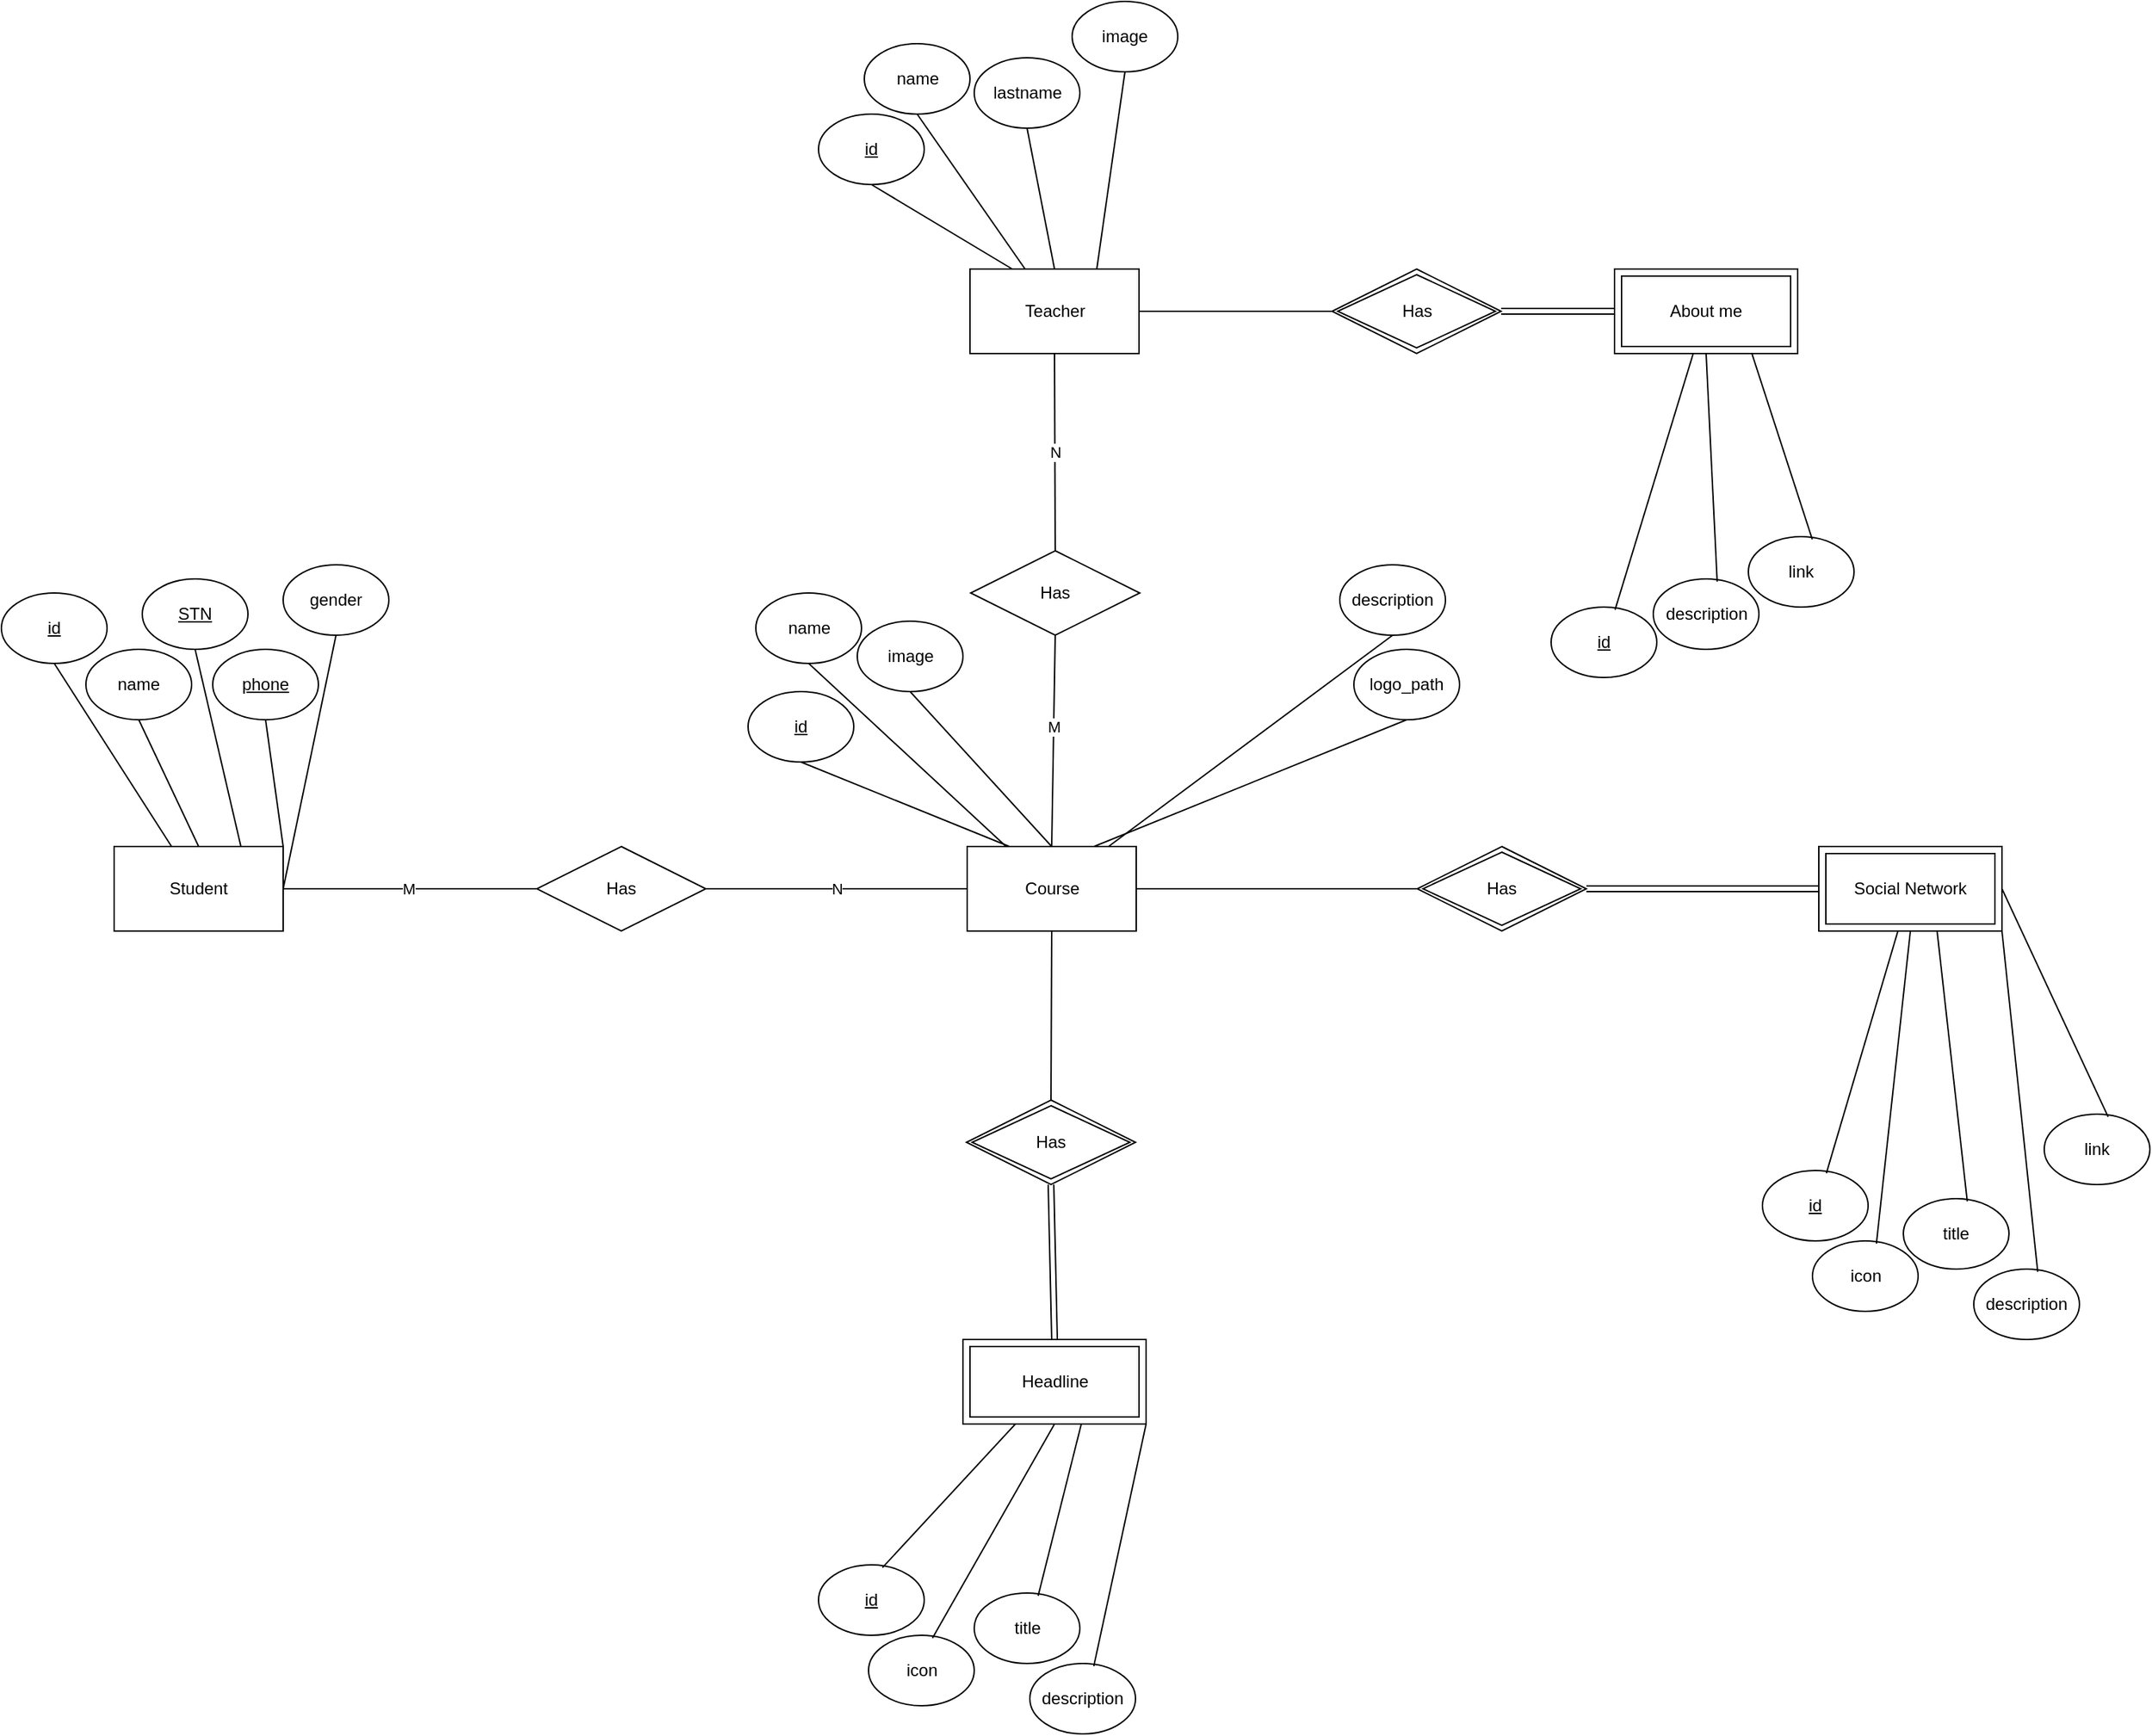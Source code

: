 <mxfile version="21.2.1" type="device">
  <diagram name="Page-1" id="o8IpC_fTmcIOQE4COAmG">
    <mxGraphModel dx="641" dy="1871" grid="1" gridSize="10" guides="1" tooltips="1" connect="1" arrows="1" fold="1" page="1" pageScale="1" pageWidth="850" pageHeight="1100" math="0" shadow="0">
      <root>
        <mxCell id="0" />
        <mxCell id="1" parent="0" />
        <mxCell id="NV1EVVWusitZP-XCyRed-3" value="Course" style="rounded=0;whiteSpace=wrap;html=1;" vertex="1" parent="1">
          <mxGeometry x="1665.5" y="200" width="120" height="60" as="geometry" />
        </mxCell>
        <mxCell id="NV1EVVWusitZP-XCyRed-4" value="id" style="ellipse;whiteSpace=wrap;html=1;fontStyle=4" vertex="1" parent="1">
          <mxGeometry x="1510" y="90" width="75" height="50" as="geometry" />
        </mxCell>
        <mxCell id="NV1EVVWusitZP-XCyRed-5" value="name" style="ellipse;whiteSpace=wrap;html=1;" vertex="1" parent="1">
          <mxGeometry x="1515.5" y="20" width="75" height="50" as="geometry" />
        </mxCell>
        <mxCell id="NV1EVVWusitZP-XCyRed-6" value="" style="endArrow=none;html=1;rounded=0;exitX=0.25;exitY=0;exitDx=0;exitDy=0;entryX=0.5;entryY=1;entryDx=0;entryDy=0;" edge="1" parent="1" source="NV1EVVWusitZP-XCyRed-3" target="NV1EVVWusitZP-XCyRed-4">
          <mxGeometry width="50" height="50" relative="1" as="geometry">
            <mxPoint x="1530" y="190" as="sourcePoint" />
            <mxPoint x="1580" y="140" as="targetPoint" />
          </mxGeometry>
        </mxCell>
        <mxCell id="NV1EVVWusitZP-XCyRed-7" value="" style="endArrow=none;html=1;rounded=0;entryX=0.5;entryY=1;entryDx=0;entryDy=0;" edge="1" parent="1" source="NV1EVVWusitZP-XCyRed-3" target="NV1EVVWusitZP-XCyRed-5">
          <mxGeometry width="50" height="50" relative="1" as="geometry">
            <mxPoint x="1740" y="190" as="sourcePoint" />
            <mxPoint x="1790" y="140" as="targetPoint" />
          </mxGeometry>
        </mxCell>
        <mxCell id="NV1EVVWusitZP-XCyRed-8" value="description" style="ellipse;whiteSpace=wrap;html=1;" vertex="1" parent="1">
          <mxGeometry x="1930" width="75" height="50" as="geometry" />
        </mxCell>
        <mxCell id="NV1EVVWusitZP-XCyRed-9" value="" style="endArrow=none;html=1;rounded=0;entryX=0.5;entryY=1;entryDx=0;entryDy=0;" edge="1" parent="1" target="NV1EVVWusitZP-XCyRed-8" source="NV1EVVWusitZP-XCyRed-3">
          <mxGeometry width="50" height="50" relative="1" as="geometry">
            <mxPoint x="1799" y="190" as="sourcePoint" />
            <mxPoint x="1865" y="130" as="targetPoint" />
          </mxGeometry>
        </mxCell>
        <mxCell id="NV1EVVWusitZP-XCyRed-14" value="logo_path" style="ellipse;whiteSpace=wrap;html=1;" vertex="1" parent="1">
          <mxGeometry x="1940" y="60" width="75" height="50" as="geometry" />
        </mxCell>
        <mxCell id="NV1EVVWusitZP-XCyRed-15" value="" style="endArrow=none;html=1;rounded=0;entryX=0.5;entryY=1;entryDx=0;entryDy=0;exitX=0.75;exitY=0;exitDx=0;exitDy=0;" edge="1" parent="1" target="NV1EVVWusitZP-XCyRed-14" source="NV1EVVWusitZP-XCyRed-3">
          <mxGeometry width="50" height="50" relative="1" as="geometry">
            <mxPoint x="1808" y="210" as="sourcePoint" />
            <mxPoint x="1940" y="140" as="targetPoint" />
          </mxGeometry>
        </mxCell>
        <mxCell id="NV1EVVWusitZP-XCyRed-16" value="image" style="ellipse;whiteSpace=wrap;html=1;" vertex="1" parent="1">
          <mxGeometry x="1587.5" y="40" width="75" height="50" as="geometry" />
        </mxCell>
        <mxCell id="NV1EVVWusitZP-XCyRed-17" value="" style="endArrow=none;html=1;rounded=0;entryX=0.5;entryY=1;entryDx=0;entryDy=0;exitX=0.5;exitY=0;exitDx=0;exitDy=0;" edge="1" parent="1" target="NV1EVVWusitZP-XCyRed-16" source="NV1EVVWusitZP-XCyRed-3">
          <mxGeometry width="50" height="50" relative="1" as="geometry">
            <mxPoint x="1653" y="110" as="sourcePoint" />
            <mxPoint x="1785" y="40" as="targetPoint" />
          </mxGeometry>
        </mxCell>
        <mxCell id="NV1EVVWusitZP-XCyRed-19" value="Headline" style="shape=ext;margin=3;double=1;whiteSpace=wrap;html=1;align=center;" vertex="1" parent="1">
          <mxGeometry x="1662.5" y="550" width="130" height="60" as="geometry" />
        </mxCell>
        <mxCell id="NV1EVVWusitZP-XCyRed-20" value="&lt;u&gt;id&lt;/u&gt;" style="ellipse;whiteSpace=wrap;html=1;" vertex="1" parent="1">
          <mxGeometry x="1560" y="710" width="75" height="50" as="geometry" />
        </mxCell>
        <mxCell id="NV1EVVWusitZP-XCyRed-21" value="" style="endArrow=none;html=1;rounded=0;entryX=0.605;entryY=0.039;entryDx=0;entryDy=0;entryPerimeter=0;" edge="1" parent="1" target="NV1EVVWusitZP-XCyRed-20" source="NV1EVVWusitZP-XCyRed-19">
          <mxGeometry width="50" height="50" relative="1" as="geometry">
            <mxPoint x="1583" y="840" as="sourcePoint" />
            <mxPoint x="1715" y="770" as="targetPoint" />
          </mxGeometry>
        </mxCell>
        <mxCell id="NV1EVVWusitZP-XCyRed-24" value="icon" style="ellipse;whiteSpace=wrap;html=1;" vertex="1" parent="1">
          <mxGeometry x="1595.5" y="760" width="75" height="50" as="geometry" />
        </mxCell>
        <mxCell id="NV1EVVWusitZP-XCyRed-25" value="" style="endArrow=none;html=1;rounded=0;entryX=0.605;entryY=0.039;entryDx=0;entryDy=0;entryPerimeter=0;exitX=0.5;exitY=1;exitDx=0;exitDy=0;" edge="1" parent="1" target="NV1EVVWusitZP-XCyRed-24" source="NV1EVVWusitZP-XCyRed-19">
          <mxGeometry width="50" height="50" relative="1" as="geometry">
            <mxPoint x="1785" y="610" as="sourcePoint" />
            <mxPoint x="1800" y="780" as="targetPoint" />
          </mxGeometry>
        </mxCell>
        <mxCell id="NV1EVVWusitZP-XCyRed-26" value="title" style="ellipse;whiteSpace=wrap;html=1;" vertex="1" parent="1">
          <mxGeometry x="1670.5" y="730" width="75" height="50" as="geometry" />
        </mxCell>
        <mxCell id="NV1EVVWusitZP-XCyRed-27" value="" style="endArrow=none;html=1;rounded=0;entryX=0.605;entryY=0.039;entryDx=0;entryDy=0;entryPerimeter=0;exitX=0.646;exitY=1.003;exitDx=0;exitDy=0;exitPerimeter=0;" edge="1" parent="1" target="NV1EVVWusitZP-XCyRed-26" source="NV1EVVWusitZP-XCyRed-19">
          <mxGeometry width="50" height="50" relative="1" as="geometry">
            <mxPoint x="1870" y="610" as="sourcePoint" />
            <mxPoint x="1885" y="780" as="targetPoint" />
          </mxGeometry>
        </mxCell>
        <mxCell id="NV1EVVWusitZP-XCyRed-31" value="description" style="ellipse;whiteSpace=wrap;html=1;" vertex="1" parent="1">
          <mxGeometry x="1710" y="780" width="75" height="50" as="geometry" />
        </mxCell>
        <mxCell id="NV1EVVWusitZP-XCyRed-32" value="" style="endArrow=none;html=1;rounded=0;entryX=0.605;entryY=0.039;entryDx=0;entryDy=0;entryPerimeter=0;exitX=1;exitY=1;exitDx=0;exitDy=0;" edge="1" parent="1" target="NV1EVVWusitZP-XCyRed-31" source="NV1EVVWusitZP-XCyRed-19">
          <mxGeometry width="50" height="50" relative="1" as="geometry">
            <mxPoint x="1833.5" y="600" as="sourcePoint" />
            <mxPoint x="1969.5" y="770" as="targetPoint" />
          </mxGeometry>
        </mxCell>
        <mxCell id="NV1EVVWusitZP-XCyRed-34" value="" style="endArrow=none;html=1;rounded=0;entryX=0.5;entryY=0;entryDx=0;entryDy=0;exitX=0.5;exitY=1;exitDx=0;exitDy=0;" edge="1" parent="1" source="NV1EVVWusitZP-XCyRed-3" target="NV1EVVWusitZP-XCyRed-37">
          <mxGeometry relative="1" as="geometry">
            <mxPoint x="1470" y="400" as="sourcePoint" />
            <mxPoint x="1725" y="380" as="targetPoint" />
          </mxGeometry>
        </mxCell>
        <mxCell id="NV1EVVWusitZP-XCyRed-35" value="" style="endArrow=none;html=1;rounded=0;entryX=0.5;entryY=0;entryDx=0;entryDy=0;exitX=0.5;exitY=1;exitDx=0;exitDy=0;verticalAlign=middle;horizontal=1;shape=link;" edge="1" parent="1" source="NV1EVVWusitZP-XCyRed-37" target="NV1EVVWusitZP-XCyRed-19">
          <mxGeometry relative="1" as="geometry">
            <mxPoint x="1728" y="460" as="sourcePoint" />
            <mxPoint x="1720" y="560" as="targetPoint" />
          </mxGeometry>
        </mxCell>
        <mxCell id="NV1EVVWusitZP-XCyRed-37" value="Has" style="shape=rhombus;double=1;perimeter=rhombusPerimeter;whiteSpace=wrap;html=1;align=center;" vertex="1" parent="1">
          <mxGeometry x="1665" y="380" width="120" height="60" as="geometry" />
        </mxCell>
        <mxCell id="NV1EVVWusitZP-XCyRed-39" value="Social Network" style="shape=ext;margin=3;double=1;whiteSpace=wrap;html=1;align=center;" vertex="1" parent="1">
          <mxGeometry x="2270" y="200" width="130" height="60" as="geometry" />
        </mxCell>
        <mxCell id="NV1EVVWusitZP-XCyRed-40" value="&lt;u&gt;id&lt;/u&gt;" style="ellipse;whiteSpace=wrap;html=1;" vertex="1" parent="1">
          <mxGeometry x="2230" y="430" width="75" height="50" as="geometry" />
        </mxCell>
        <mxCell id="NV1EVVWusitZP-XCyRed-41" value="" style="endArrow=none;html=1;rounded=0;entryX=0.605;entryY=0.039;entryDx=0;entryDy=0;entryPerimeter=0;" edge="1" parent="1" source="NV1EVVWusitZP-XCyRed-39" target="NV1EVVWusitZP-XCyRed-40">
          <mxGeometry width="50" height="50" relative="1" as="geometry">
            <mxPoint x="1903" y="660" as="sourcePoint" />
            <mxPoint x="2035" y="590" as="targetPoint" />
          </mxGeometry>
        </mxCell>
        <mxCell id="NV1EVVWusitZP-XCyRed-42" value="icon" style="ellipse;whiteSpace=wrap;html=1;" vertex="1" parent="1">
          <mxGeometry x="2265.5" y="480" width="75" height="50" as="geometry" />
        </mxCell>
        <mxCell id="NV1EVVWusitZP-XCyRed-43" value="" style="endArrow=none;html=1;rounded=0;entryX=0.605;entryY=0.039;entryDx=0;entryDy=0;entryPerimeter=0;exitX=0.5;exitY=1;exitDx=0;exitDy=0;" edge="1" parent="1" source="NV1EVVWusitZP-XCyRed-39" target="NV1EVVWusitZP-XCyRed-42">
          <mxGeometry width="50" height="50" relative="1" as="geometry">
            <mxPoint x="2105" y="430" as="sourcePoint" />
            <mxPoint x="2120" y="600" as="targetPoint" />
          </mxGeometry>
        </mxCell>
        <mxCell id="NV1EVVWusitZP-XCyRed-44" value="title" style="ellipse;whiteSpace=wrap;html=1;" vertex="1" parent="1">
          <mxGeometry x="2330" y="450" width="75" height="50" as="geometry" />
        </mxCell>
        <mxCell id="NV1EVVWusitZP-XCyRed-45" value="" style="endArrow=none;html=1;rounded=0;entryX=0.605;entryY=0.039;entryDx=0;entryDy=0;entryPerimeter=0;exitX=0.646;exitY=1.003;exitDx=0;exitDy=0;exitPerimeter=0;" edge="1" parent="1" source="NV1EVVWusitZP-XCyRed-39" target="NV1EVVWusitZP-XCyRed-44">
          <mxGeometry width="50" height="50" relative="1" as="geometry">
            <mxPoint x="2190" y="430" as="sourcePoint" />
            <mxPoint x="2205" y="600" as="targetPoint" />
          </mxGeometry>
        </mxCell>
        <mxCell id="NV1EVVWusitZP-XCyRed-46" value="description" style="ellipse;whiteSpace=wrap;html=1;" vertex="1" parent="1">
          <mxGeometry x="2380" y="500" width="75" height="50" as="geometry" />
        </mxCell>
        <mxCell id="NV1EVVWusitZP-XCyRed-47" value="" style="endArrow=none;html=1;rounded=0;entryX=0.605;entryY=0.039;entryDx=0;entryDy=0;entryPerimeter=0;exitX=1;exitY=1;exitDx=0;exitDy=0;" edge="1" parent="1" source="NV1EVVWusitZP-XCyRed-39" target="NV1EVVWusitZP-XCyRed-46">
          <mxGeometry width="50" height="50" relative="1" as="geometry">
            <mxPoint x="2153.5" y="420" as="sourcePoint" />
            <mxPoint x="2289.5" y="590" as="targetPoint" />
          </mxGeometry>
        </mxCell>
        <mxCell id="NV1EVVWusitZP-XCyRed-48" value="" style="endArrow=none;html=1;rounded=0;entryX=0;entryY=0.5;entryDx=0;entryDy=0;exitX=1;exitY=0.5;exitDx=0;exitDy=0;verticalAlign=middle;horizontal=1;shape=link;" edge="1" parent="1" source="NV1EVVWusitZP-XCyRed-49" target="NV1EVVWusitZP-XCyRed-39">
          <mxGeometry relative="1" as="geometry">
            <mxPoint x="2048" y="280" as="sourcePoint" />
            <mxPoint x="2040" y="380" as="targetPoint" />
          </mxGeometry>
        </mxCell>
        <mxCell id="NV1EVVWusitZP-XCyRed-49" value="Has" style="shape=rhombus;double=1;perimeter=rhombusPerimeter;whiteSpace=wrap;html=1;align=center;" vertex="1" parent="1">
          <mxGeometry x="1985" y="200" width="120" height="60" as="geometry" />
        </mxCell>
        <mxCell id="NV1EVVWusitZP-XCyRed-53" value="link" style="ellipse;whiteSpace=wrap;html=1;" vertex="1" parent="1">
          <mxGeometry x="2430" y="390" width="75" height="50" as="geometry" />
        </mxCell>
        <mxCell id="NV1EVVWusitZP-XCyRed-54" value="" style="endArrow=none;html=1;rounded=0;entryX=0.605;entryY=0.039;entryDx=0;entryDy=0;entryPerimeter=0;exitX=1;exitY=0.5;exitDx=0;exitDy=0;" edge="1" parent="1" target="NV1EVVWusitZP-XCyRed-53" source="NV1EVVWusitZP-XCyRed-39">
          <mxGeometry width="50" height="50" relative="1" as="geometry">
            <mxPoint x="2474" y="120" as="sourcePoint" />
            <mxPoint x="2325" y="460" as="targetPoint" />
          </mxGeometry>
        </mxCell>
        <mxCell id="NV1EVVWusitZP-XCyRed-55" value="" style="endArrow=none;html=1;rounded=0;" edge="1" parent="1" source="NV1EVVWusitZP-XCyRed-3" target="NV1EVVWusitZP-XCyRed-49">
          <mxGeometry relative="1" as="geometry">
            <mxPoint x="1790" y="230" as="sourcePoint" />
            <mxPoint x="1980" y="230" as="targetPoint" />
          </mxGeometry>
        </mxCell>
        <mxCell id="NV1EVVWusitZP-XCyRed-56" value="Student" style="whiteSpace=wrap;html=1;align=center;" vertex="1" parent="1">
          <mxGeometry x="1060" y="200" width="120" height="60" as="geometry" />
        </mxCell>
        <mxCell id="NV1EVVWusitZP-XCyRed-57" value="id" style="ellipse;whiteSpace=wrap;html=1;fontStyle=4" vertex="1" parent="1">
          <mxGeometry x="980" y="20" width="75" height="50" as="geometry" />
        </mxCell>
        <mxCell id="NV1EVVWusitZP-XCyRed-58" value="" style="endArrow=none;html=1;rounded=0;entryX=0.5;entryY=1;entryDx=0;entryDy=0;" edge="1" parent="1" target="NV1EVVWusitZP-XCyRed-57" source="NV1EVVWusitZP-XCyRed-56">
          <mxGeometry width="50" height="50" relative="1" as="geometry">
            <mxPoint x="1101" y="170" as="sourcePoint" />
            <mxPoint x="985" y="110" as="targetPoint" />
          </mxGeometry>
        </mxCell>
        <mxCell id="NV1EVVWusitZP-XCyRed-61" value="" style="endArrow=none;html=1;rounded=0;entryX=0.5;entryY=1;entryDx=0;entryDy=0;exitX=0.5;exitY=0;exitDx=0;exitDy=0;" edge="1" parent="1" target="NV1EVVWusitZP-XCyRed-62" source="NV1EVVWusitZP-XCyRed-56">
          <mxGeometry width="50" height="50" relative="1" as="geometry">
            <mxPoint x="1181" y="190" as="sourcePoint" />
            <mxPoint x="1097.5" y="60" as="targetPoint" />
          </mxGeometry>
        </mxCell>
        <mxCell id="NV1EVVWusitZP-XCyRed-62" value="name" style="ellipse;whiteSpace=wrap;html=1;" vertex="1" parent="1">
          <mxGeometry x="1040" y="60" width="75" height="50" as="geometry" />
        </mxCell>
        <mxCell id="NV1EVVWusitZP-XCyRed-63" value="" style="endArrow=none;html=1;rounded=0;entryX=0.5;entryY=1;entryDx=0;entryDy=0;exitX=0.75;exitY=0;exitDx=0;exitDy=0;" edge="1" parent="1" target="NV1EVVWusitZP-XCyRed-64" source="NV1EVVWusitZP-XCyRed-56">
          <mxGeometry width="50" height="50" relative="1" as="geometry">
            <mxPoint x="1150" y="145" as="sourcePoint" />
            <mxPoint x="1127.5" y="5" as="targetPoint" />
          </mxGeometry>
        </mxCell>
        <mxCell id="NV1EVVWusitZP-XCyRed-64" value="&lt;u&gt;STN&lt;/u&gt;" style="ellipse;whiteSpace=wrap;html=1;" vertex="1" parent="1">
          <mxGeometry x="1080" y="10" width="75" height="50" as="geometry" />
        </mxCell>
        <mxCell id="NV1EVVWusitZP-XCyRed-65" value="" style="endArrow=none;html=1;rounded=0;entryX=0.5;entryY=1;entryDx=0;entryDy=0;exitX=1;exitY=0;exitDx=0;exitDy=0;" edge="1" parent="1" target="NV1EVVWusitZP-XCyRed-66" source="NV1EVVWusitZP-XCyRed-56">
          <mxGeometry width="50" height="50" relative="1" as="geometry">
            <mxPoint x="1145.68" y="249.82" as="sourcePoint" />
            <mxPoint x="1187.5" y="45" as="targetPoint" />
          </mxGeometry>
        </mxCell>
        <mxCell id="NV1EVVWusitZP-XCyRed-66" value="&lt;u&gt;phone&lt;/u&gt;" style="ellipse;whiteSpace=wrap;html=1;" vertex="1" parent="1">
          <mxGeometry x="1130" y="60" width="75" height="50" as="geometry" />
        </mxCell>
        <mxCell id="NV1EVVWusitZP-XCyRed-67" value="" style="endArrow=none;html=1;rounded=0;entryX=0.5;entryY=1;entryDx=0;entryDy=0;exitX=1;exitY=0.5;exitDx=0;exitDy=0;" edge="1" parent="1" target="NV1EVVWusitZP-XCyRed-68" source="NV1EVVWusitZP-XCyRed-56">
          <mxGeometry width="50" height="50" relative="1" as="geometry">
            <mxPoint x="1240" y="150" as="sourcePoint" />
            <mxPoint x="1247.5" y="-5" as="targetPoint" />
          </mxGeometry>
        </mxCell>
        <mxCell id="NV1EVVWusitZP-XCyRed-68" value="gender" style="ellipse;whiteSpace=wrap;html=1;" vertex="1" parent="1">
          <mxGeometry x="1180" width="75" height="50" as="geometry" />
        </mxCell>
        <mxCell id="NV1EVVWusitZP-XCyRed-69" value="Has" style="shape=rhombus;perimeter=rhombusPerimeter;whiteSpace=wrap;html=1;align=center;" vertex="1" parent="1">
          <mxGeometry x="1360" y="200" width="120" height="60" as="geometry" />
        </mxCell>
        <mxCell id="NV1EVVWusitZP-XCyRed-70" value="" style="endArrow=none;html=1;rounded=0;exitX=1;exitY=0.5;exitDx=0;exitDy=0;entryX=0;entryY=0.5;entryDx=0;entryDy=0;" edge="1" parent="1" source="NV1EVVWusitZP-XCyRed-56" target="NV1EVVWusitZP-XCyRed-69">
          <mxGeometry relative="1" as="geometry">
            <mxPoint x="1200" y="250" as="sourcePoint" />
            <mxPoint x="1360" y="250" as="targetPoint" />
          </mxGeometry>
        </mxCell>
        <mxCell id="NV1EVVWusitZP-XCyRed-72" value="M" style="edgeLabel;html=1;align=center;verticalAlign=middle;resizable=0;points=[];" vertex="1" connectable="0" parent="NV1EVVWusitZP-XCyRed-70">
          <mxGeometry x="-0.207" y="-2" relative="1" as="geometry">
            <mxPoint x="17" y="-2" as="offset" />
          </mxGeometry>
        </mxCell>
        <mxCell id="NV1EVVWusitZP-XCyRed-71" value="N" style="endArrow=none;html=1;rounded=0;exitX=1;exitY=0.5;exitDx=0;exitDy=0;" edge="1" parent="1" source="NV1EVVWusitZP-XCyRed-69" target="NV1EVVWusitZP-XCyRed-3">
          <mxGeometry relative="1" as="geometry">
            <mxPoint x="1500" y="260" as="sourcePoint" />
            <mxPoint x="1660" y="260" as="targetPoint" />
          </mxGeometry>
        </mxCell>
        <mxCell id="NV1EVVWusitZP-XCyRed-74" value="Teacher" style="whiteSpace=wrap;html=1;align=center;" vertex="1" parent="1">
          <mxGeometry x="1667.5" y="-210" width="120" height="60" as="geometry" />
        </mxCell>
        <mxCell id="NV1EVVWusitZP-XCyRed-75" value="id" style="ellipse;whiteSpace=wrap;html=1;fontStyle=4" vertex="1" parent="1">
          <mxGeometry x="1560" y="-320" width="75" height="50" as="geometry" />
        </mxCell>
        <mxCell id="NV1EVVWusitZP-XCyRed-76" value="" style="endArrow=none;html=1;rounded=0;entryX=0.5;entryY=1;entryDx=0;entryDy=0;exitX=0.25;exitY=0;exitDx=0;exitDy=0;" edge="1" parent="1" target="NV1EVVWusitZP-XCyRed-75" source="NV1EVVWusitZP-XCyRed-74">
          <mxGeometry width="50" height="50" relative="1" as="geometry">
            <mxPoint x="1681" y="-220" as="sourcePoint" />
            <mxPoint x="1565" y="-310" as="targetPoint" />
          </mxGeometry>
        </mxCell>
        <mxCell id="NV1EVVWusitZP-XCyRed-77" value="name" style="ellipse;whiteSpace=wrap;html=1;fontStyle=0" vertex="1" parent="1">
          <mxGeometry x="1592.5" y="-370" width="75" height="50" as="geometry" />
        </mxCell>
        <mxCell id="NV1EVVWusitZP-XCyRed-78" value="" style="endArrow=none;html=1;rounded=0;entryX=0.5;entryY=1;entryDx=0;entryDy=0;" edge="1" parent="1" target="NV1EVVWusitZP-XCyRed-77" source="NV1EVVWusitZP-XCyRed-74">
          <mxGeometry width="50" height="50" relative="1" as="geometry">
            <mxPoint x="1778" y="-220" as="sourcePoint" />
            <mxPoint x="1640" y="-330" as="targetPoint" />
          </mxGeometry>
        </mxCell>
        <mxCell id="NV1EVVWusitZP-XCyRed-80" value="lastname" style="ellipse;whiteSpace=wrap;html=1;fontStyle=0" vertex="1" parent="1">
          <mxGeometry x="1670.5" y="-360" width="75" height="50" as="geometry" />
        </mxCell>
        <mxCell id="NV1EVVWusitZP-XCyRed-81" value="" style="endArrow=none;html=1;rounded=0;entryX=0.5;entryY=1;entryDx=0;entryDy=0;exitX=0.5;exitY=0;exitDx=0;exitDy=0;" edge="1" parent="1" target="NV1EVVWusitZP-XCyRed-80" source="NV1EVVWusitZP-XCyRed-74">
          <mxGeometry width="50" height="50" relative="1" as="geometry">
            <mxPoint x="1731" y="-207.5" as="sourcePoint" />
            <mxPoint x="1715" y="-352.5" as="targetPoint" />
          </mxGeometry>
        </mxCell>
        <mxCell id="NV1EVVWusitZP-XCyRed-86" value="Has" style="shape=rhombus;perimeter=rhombusPerimeter;whiteSpace=wrap;html=1;align=center;" vertex="1" parent="1">
          <mxGeometry x="1668" y="-10" width="120" height="60" as="geometry" />
        </mxCell>
        <mxCell id="NV1EVVWusitZP-XCyRed-87" value="N" style="endArrow=none;html=1;rounded=0;exitX=0.5;exitY=1;exitDx=0;exitDy=0;entryX=0.5;entryY=0;entryDx=0;entryDy=0;" edge="1" parent="1" source="NV1EVVWusitZP-XCyRed-74" target="NV1EVVWusitZP-XCyRed-86">
          <mxGeometry relative="1" as="geometry">
            <mxPoint x="1632" y="-70" as="sourcePoint" />
            <mxPoint x="1818" y="-70" as="targetPoint" />
          </mxGeometry>
        </mxCell>
        <mxCell id="NV1EVVWusitZP-XCyRed-90" value="" style="endArrow=none;html=1;rounded=0;exitX=0.5;exitY=1;exitDx=0;exitDy=0;entryX=0.5;entryY=0;entryDx=0;entryDy=0;" edge="1" parent="1" source="NV1EVVWusitZP-XCyRed-86" target="NV1EVVWusitZP-XCyRed-3">
          <mxGeometry relative="1" as="geometry">
            <mxPoint x="1700" y="90" as="sourcePoint" />
            <mxPoint x="1880" y="90" as="targetPoint" />
          </mxGeometry>
        </mxCell>
        <mxCell id="NV1EVVWusitZP-XCyRed-91" value="M" style="edgeLabel;html=1;align=center;verticalAlign=middle;resizable=0;points=[];" vertex="1" connectable="0" parent="NV1EVVWusitZP-XCyRed-90">
          <mxGeometry x="-0.207" y="-2" relative="1" as="geometry">
            <mxPoint x="2" y="5" as="offset" />
          </mxGeometry>
        </mxCell>
        <mxCell id="NV1EVVWusitZP-XCyRed-93" value="image" style="ellipse;whiteSpace=wrap;html=1;fontStyle=0" vertex="1" parent="1">
          <mxGeometry x="1740" y="-400" width="75" height="50" as="geometry" />
        </mxCell>
        <mxCell id="NV1EVVWusitZP-XCyRed-94" value="" style="endArrow=none;html=1;rounded=0;entryX=0.5;entryY=1;entryDx=0;entryDy=0;exitX=0.75;exitY=0;exitDx=0;exitDy=0;" edge="1" parent="1" source="NV1EVVWusitZP-XCyRed-74" target="NV1EVVWusitZP-XCyRed-93">
          <mxGeometry width="50" height="50" relative="1" as="geometry">
            <mxPoint x="1940" y="-230" as="sourcePoint" />
            <mxPoint x="1840" y="-290" as="targetPoint" />
          </mxGeometry>
        </mxCell>
        <mxCell id="NV1EVVWusitZP-XCyRed-95" value="About me" style="shape=ext;margin=3;double=1;whiteSpace=wrap;html=1;align=center;" vertex="1" parent="1">
          <mxGeometry x="2125" y="-210" width="130" height="60" as="geometry" />
        </mxCell>
        <mxCell id="NV1EVVWusitZP-XCyRed-96" value="&lt;u&gt;id&lt;/u&gt;" style="ellipse;whiteSpace=wrap;html=1;" vertex="1" parent="1">
          <mxGeometry x="2080" y="30" width="75" height="50" as="geometry" />
        </mxCell>
        <mxCell id="NV1EVVWusitZP-XCyRed-97" value="" style="endArrow=none;html=1;rounded=0;entryX=0.605;entryY=0.039;entryDx=0;entryDy=0;entryPerimeter=0;" edge="1" parent="1" source="NV1EVVWusitZP-XCyRed-95" target="NV1EVVWusitZP-XCyRed-96">
          <mxGeometry width="50" height="50" relative="1" as="geometry">
            <mxPoint x="1753" y="260" as="sourcePoint" />
            <mxPoint x="1885" y="190" as="targetPoint" />
          </mxGeometry>
        </mxCell>
        <mxCell id="NV1EVVWusitZP-XCyRed-102" value="description" style="ellipse;whiteSpace=wrap;html=1;" vertex="1" parent="1">
          <mxGeometry x="2152.5" y="10" width="75" height="50" as="geometry" />
        </mxCell>
        <mxCell id="NV1EVVWusitZP-XCyRed-103" value="" style="endArrow=none;html=1;rounded=0;entryX=0.605;entryY=0.039;entryDx=0;entryDy=0;entryPerimeter=0;exitX=0.5;exitY=1;exitDx=0;exitDy=0;" edge="1" parent="1" source="NV1EVVWusitZP-XCyRed-95" target="NV1EVVWusitZP-XCyRed-102">
          <mxGeometry width="50" height="50" relative="1" as="geometry">
            <mxPoint x="2003.5" y="20" as="sourcePoint" />
            <mxPoint x="2139.5" y="190" as="targetPoint" />
          </mxGeometry>
        </mxCell>
        <mxCell id="NV1EVVWusitZP-XCyRed-104" value="link" style="ellipse;whiteSpace=wrap;html=1;" vertex="1" parent="1">
          <mxGeometry x="2220" y="-20" width="75" height="50" as="geometry" />
        </mxCell>
        <mxCell id="NV1EVVWusitZP-XCyRed-105" value="" style="endArrow=none;html=1;rounded=0;entryX=0.605;entryY=0.039;entryDx=0;entryDy=0;entryPerimeter=0;exitX=0.75;exitY=1;exitDx=0;exitDy=0;" edge="1" parent="1" source="NV1EVVWusitZP-XCyRed-95" target="NV1EVVWusitZP-XCyRed-104">
          <mxGeometry width="50" height="50" relative="1" as="geometry">
            <mxPoint x="2324" y="-280" as="sourcePoint" />
            <mxPoint x="2175" y="60" as="targetPoint" />
          </mxGeometry>
        </mxCell>
        <mxCell id="NV1EVVWusitZP-XCyRed-106" value="" style="endArrow=none;html=1;rounded=0;entryX=0;entryY=0.5;entryDx=0;entryDy=0;exitX=1;exitY=0.5;exitDx=0;exitDy=0;verticalAlign=middle;horizontal=1;shape=link;" edge="1" parent="1" source="NV1EVVWusitZP-XCyRed-107" target="NV1EVVWusitZP-XCyRed-95">
          <mxGeometry relative="1" as="geometry">
            <mxPoint x="1987.5" y="-130" as="sourcePoint" />
            <mxPoint x="2209.5" y="-180" as="targetPoint" />
          </mxGeometry>
        </mxCell>
        <mxCell id="NV1EVVWusitZP-XCyRed-107" value="Has" style="shape=rhombus;double=1;perimeter=rhombusPerimeter;whiteSpace=wrap;html=1;align=center;" vertex="1" parent="1">
          <mxGeometry x="1924.5" y="-210" width="120" height="60" as="geometry" />
        </mxCell>
        <mxCell id="NV1EVVWusitZP-XCyRed-108" value="" style="endArrow=none;html=1;rounded=0;exitX=1;exitY=0.5;exitDx=0;exitDy=0;" edge="1" parent="1" target="NV1EVVWusitZP-XCyRed-107" source="NV1EVVWusitZP-XCyRed-74">
          <mxGeometry relative="1" as="geometry">
            <mxPoint x="1725.5" y="-180" as="sourcePoint" />
            <mxPoint x="1919.5" y="-180" as="targetPoint" />
          </mxGeometry>
        </mxCell>
      </root>
    </mxGraphModel>
  </diagram>
</mxfile>
